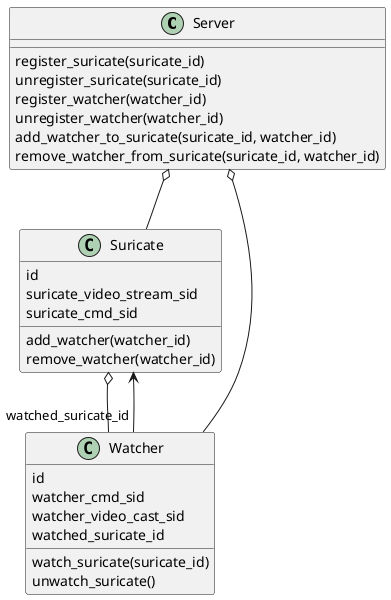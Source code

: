 @startuml classdiag

class Server {

    register_suricate(suricate_id)
    unregister_suricate(suricate_id)
    register_watcher(watcher_id)
    unregister_watcher(watcher_id)
    add_watcher_to_suricate(suricate_id, watcher_id)
    remove_watcher_from_suricate(suricate_id, watcher_id)
}

  class Suricate {

    id
    suricate_video_stream_sid
    suricate_cmd_sid
    
    add_watcher(watcher_id)
    remove_watcher(watcher_id)

}

  class Watcher {

    id
    watcher_cmd_sid
    watcher_video_cast_sid
    watched_suricate_id

    watch_suricate(suricate_id)
    unwatch_suricate()

}

Server o-- Suricate
Server o-- Watcher
Watcher "watched_suricate_id" --> Suricate
Suricate o-- Watcher

@enduml